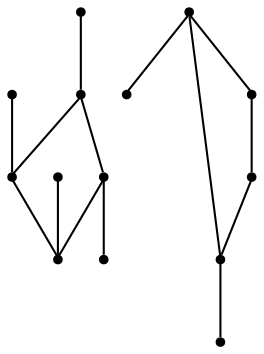 graph {
  node [shape=point,comment="{\"directed\":false,\"doi\":\"10.1007/978-3-540-24595-7_16\",\"figure\":\"1 (2)\"}"]

  v0 [pos="1038.9015534156977,680.3750083560037"]
  v1 [pos="959.13671875,713.4374981834777"]
  v2 [pos="959.13671875,770.5624625796365"]
  v3 [pos="1038.9015534156977,803.5625185285298"]
  v4 [pos="918.7542605377906,672.9374930972147"]
  v5 [pos="951.7603924418604,890.7500312441873"]
  v6 [pos="918.7542605377906,811.0000337873189"]
  v7 [pos="861.5560955668604,672.9374930972147"]
  v8 [pos="861.5560955668604,811.0000337873189"]
  v9 [pos="951.7603924418604,593.1874320620584"]
  v10 [pos="821.1110646802325,770.5624625796365"]
  v11 [pos="821.1110646802325,713.4374981834777"]
  v12 [pos="828.4874545784884,593.1874320620584"]
  v13 [pos="741.3462300145349,803.5625185285298"]

  v0 -- v1 [id="-1",pos="1038.9015534156977,680.3750083560037 959.13671875,713.4374981834777 959.13671875,713.4374981834777 959.13671875,713.4374981834777"]
  v10 -- v13 [id="-2",pos="821.1110646802325,770.5624625796365 741.3462300145349,803.5625185285298 741.3462300145349,803.5625185285298 741.3462300145349,803.5625185285298"]
  v10 -- v7 [id="-3",pos="821.1110646802325,770.5624625796365 861.5560955668604,672.9374930972147 861.5560955668604,672.9374930972147 861.5560955668604,672.9374930972147"]
  v12 -- v7 [id="-4",pos="828.4874545784884,593.1874320620584 861.5560955668604,672.9374930972147 861.5560955668604,672.9374930972147 861.5560955668604,672.9374930972147"]
  v11 -- v4 [id="-5",pos="821.1110646802325,713.4374981834777 918.7542605377906,672.9374930972147 918.7542605377906,672.9374930972147 918.7542605377906,672.9374930972147"]
  v8 -- v11 [id="-6",pos="861.5560955668604,811.0000337873189 821.1110646802325,713.4374981834777 821.1110646802325,713.4374981834777 821.1110646802325,713.4374981834777"]
  v6 -- v10 [id="-7",pos="918.7542605377906,811.0000337873189 821.1110646802325,770.5624625796365 821.1110646802325,770.5624625796365 821.1110646802325,770.5624625796365"]
  v6 -- v1 [id="-8",pos="918.7542605377906,811.0000337873189 959.13671875,713.4374981834777 959.13671875,713.4374981834777 959.13671875,713.4374981834777"]
  v4 -- v9 [id="-9",pos="918.7542605377906,672.9374930972147 951.7603924418604,593.1874320620584 951.7603924418604,593.1874320620584 951.7603924418604,593.1874320620584"]
  v2 -- v8 [id="-10",pos="959.13671875,770.5624625796365 861.5560955668604,811.0000337873189 861.5560955668604,811.0000337873189 861.5560955668604,811.0000337873189"]
  v1 -- v7 [id="-11",pos="959.13671875,713.4374981834777 861.5560955668604,672.9374930972147 861.5560955668604,672.9374930972147 861.5560955668604,672.9374930972147"]
  v5 -- v6 [id="-12",pos="951.7603924418604,890.7500312441873 918.7542605377906,811.0000337873189 918.7542605377906,811.0000337873189 918.7542605377906,811.0000337873189"]
  v2 -- v4 [id="-13",pos="959.13671875,770.5624625796365 918.7542605377906,672.9374930972147 918.7542605377906,672.9374930972147 918.7542605377906,672.9374930972147"]
  v2 -- v3 [id="-14",pos="959.13671875,770.5624625796365 1038.9015534156977,803.5625185285298 1038.9015534156977,803.5625185285298 1038.9015534156977,803.5625185285298"]
}